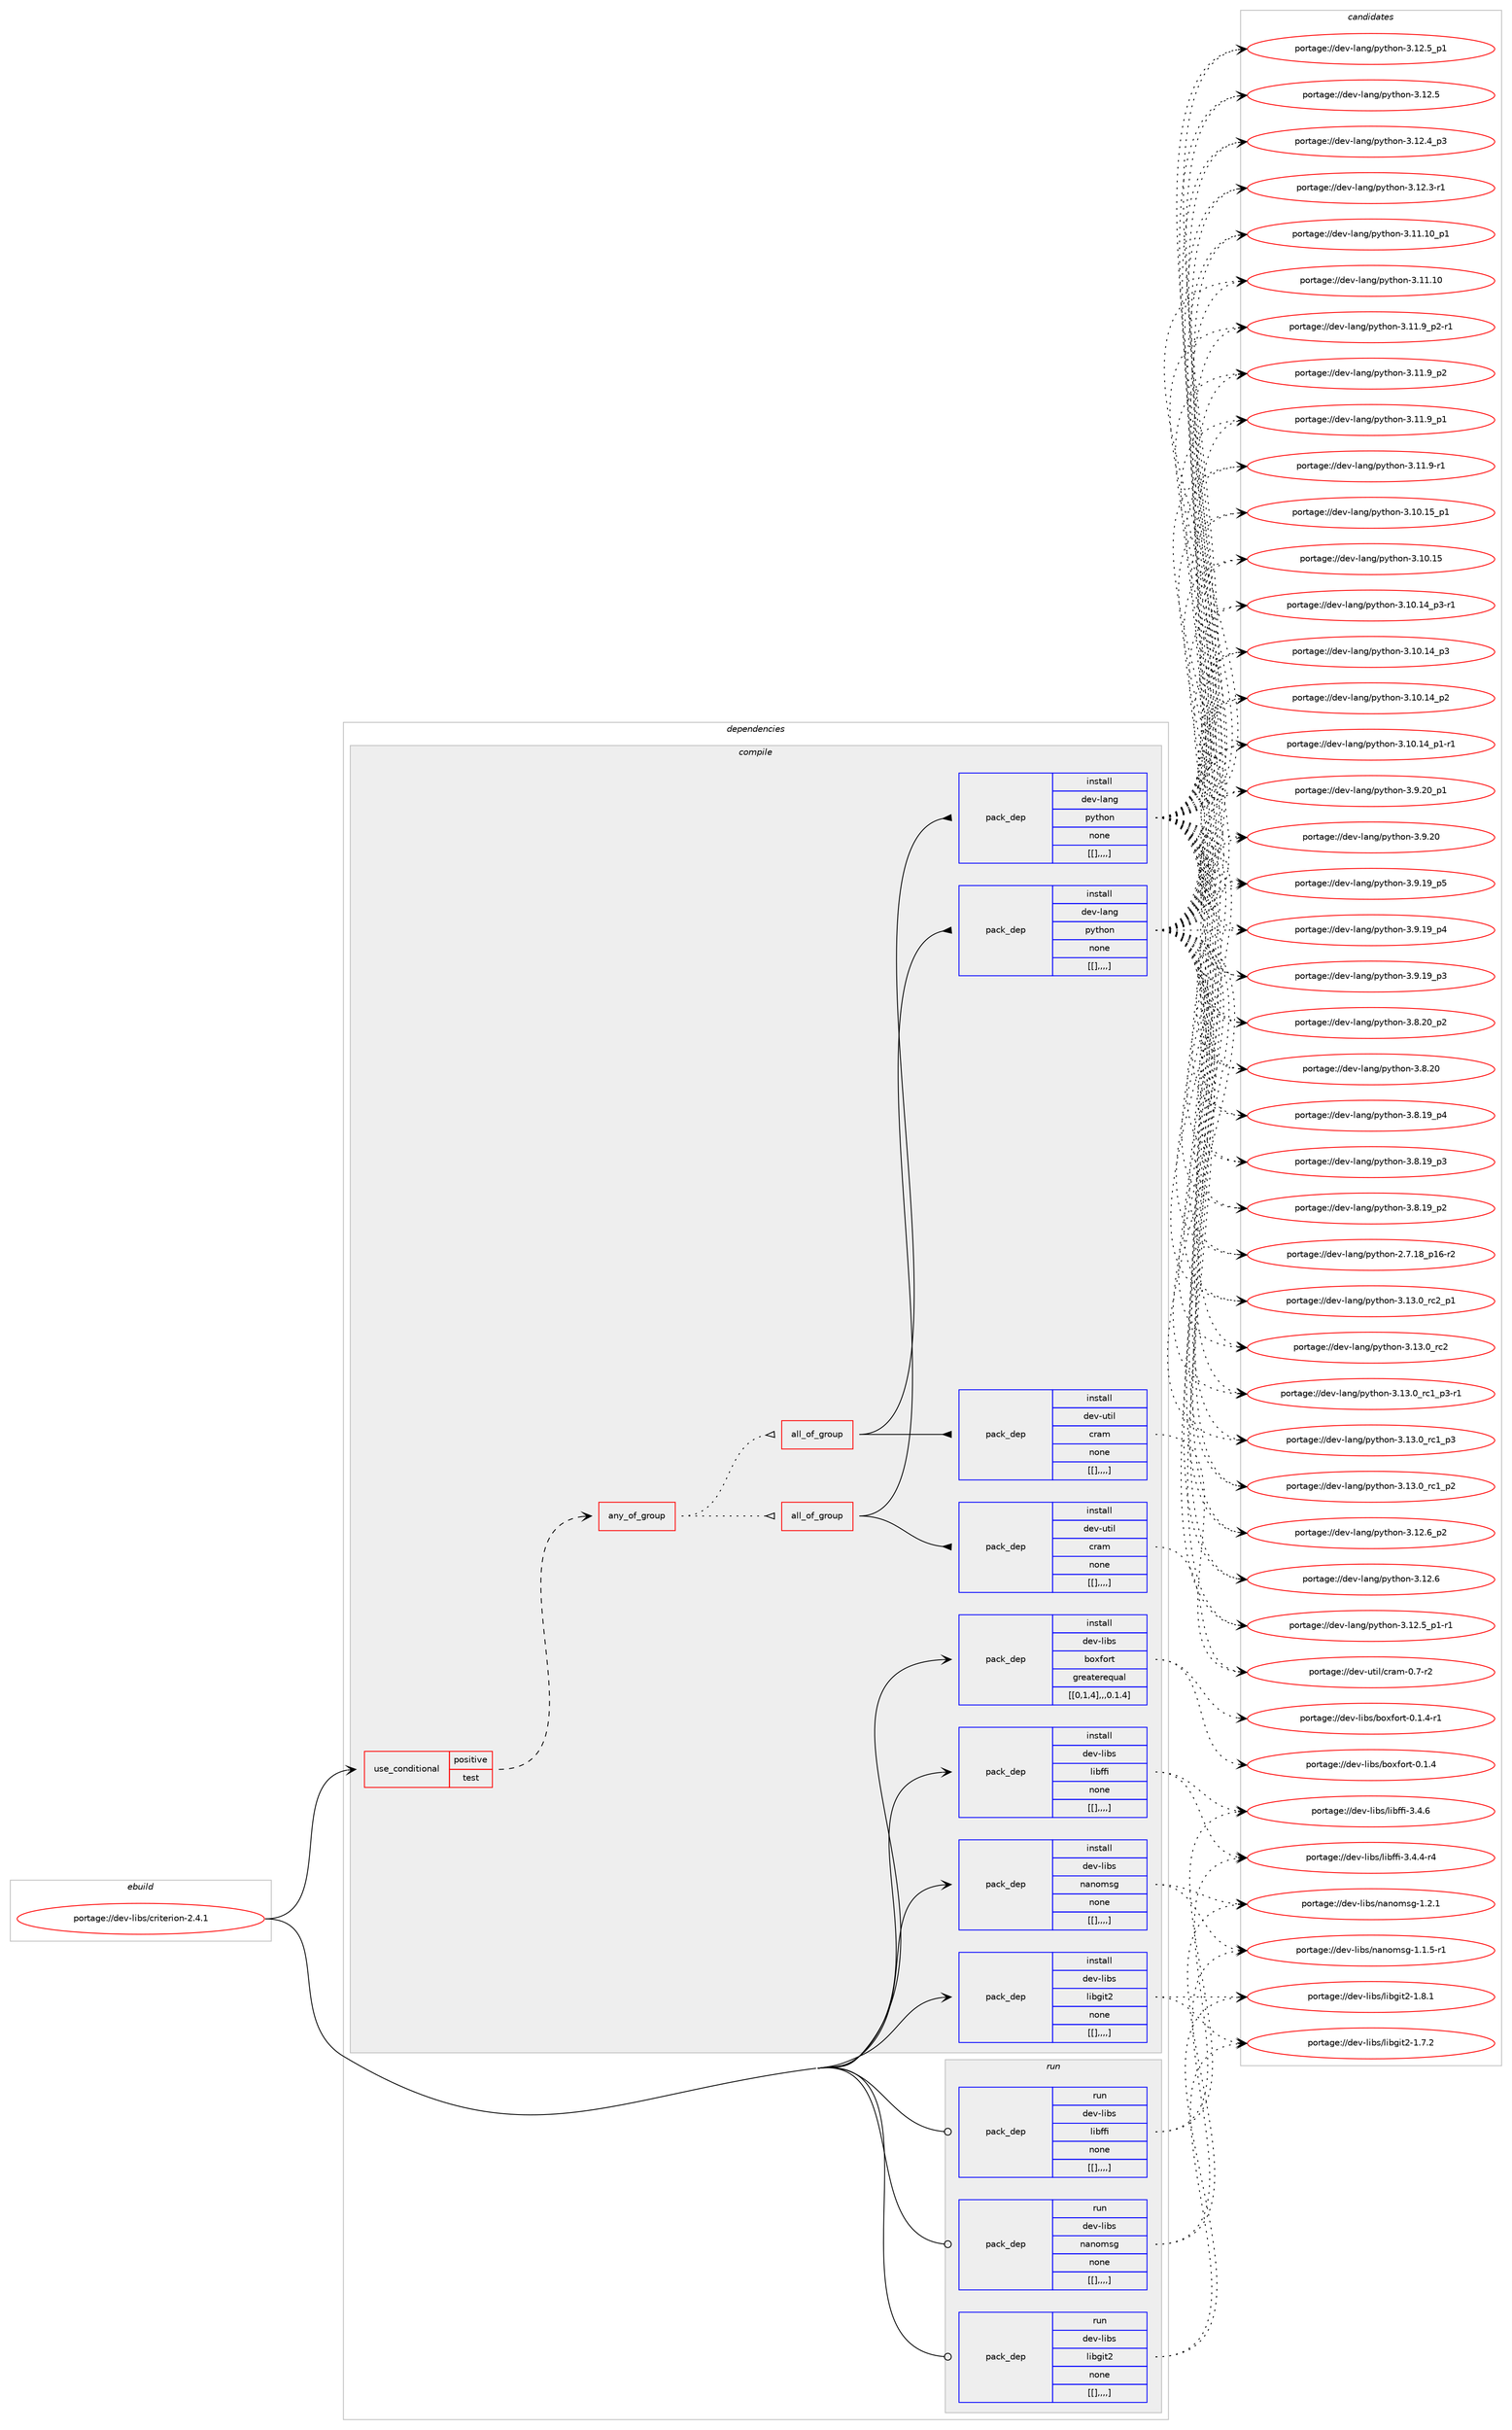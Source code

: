 digraph prolog {

# *************
# Graph options
# *************

newrank=true;
concentrate=true;
compound=true;
graph [rankdir=LR,fontname=Helvetica,fontsize=10,ranksep=1.5];#, ranksep=2.5, nodesep=0.2];
edge  [arrowhead=vee];
node  [fontname=Helvetica,fontsize=10];

# **********
# The ebuild
# **********

subgraph cluster_leftcol {
color=gray;
label=<<i>ebuild</i>>;
id [label="portage://dev-libs/criterion-2.4.1", color=red, width=4, href="../dev-libs/criterion-2.4.1.svg"];
}

# ****************
# The dependencies
# ****************

subgraph cluster_midcol {
color=gray;
label=<<i>dependencies</i>>;
subgraph cluster_compile {
fillcolor="#eeeeee";
style=filled;
label=<<i>compile</i>>;
subgraph cond26757 {
dependency108200 [label=<<TABLE BORDER="0" CELLBORDER="1" CELLSPACING="0" CELLPADDING="4"><TR><TD ROWSPAN="3" CELLPADDING="10">use_conditional</TD></TR><TR><TD>positive</TD></TR><TR><TD>test</TD></TR></TABLE>>, shape=none, color=red];
subgraph any980 {
dependency108201 [label=<<TABLE BORDER="0" CELLBORDER="1" CELLSPACING="0" CELLPADDING="4"><TR><TD CELLPADDING="10">any_of_group</TD></TR></TABLE>>, shape=none, color=red];subgraph all151 {
dependency108202 [label=<<TABLE BORDER="0" CELLBORDER="1" CELLSPACING="0" CELLPADDING="4"><TR><TD CELLPADDING="10">all_of_group</TD></TR></TABLE>>, shape=none, color=red];subgraph pack80315 {
dependency108203 [label=<<TABLE BORDER="0" CELLBORDER="1" CELLSPACING="0" CELLPADDING="4" WIDTH="220"><TR><TD ROWSPAN="6" CELLPADDING="30">pack_dep</TD></TR><TR><TD WIDTH="110">install</TD></TR><TR><TD>dev-lang</TD></TR><TR><TD>python</TD></TR><TR><TD>none</TD></TR><TR><TD>[[],,,,]</TD></TR></TABLE>>, shape=none, color=blue];
}
dependency108202:e -> dependency108203:w [weight=20,style="solid",arrowhead="inv"];
subgraph pack80316 {
dependency108204 [label=<<TABLE BORDER="0" CELLBORDER="1" CELLSPACING="0" CELLPADDING="4" WIDTH="220"><TR><TD ROWSPAN="6" CELLPADDING="30">pack_dep</TD></TR><TR><TD WIDTH="110">install</TD></TR><TR><TD>dev-util</TD></TR><TR><TD>cram</TD></TR><TR><TD>none</TD></TR><TR><TD>[[],,,,]</TD></TR></TABLE>>, shape=none, color=blue];
}
dependency108202:e -> dependency108204:w [weight=20,style="solid",arrowhead="inv"];
}
dependency108201:e -> dependency108202:w [weight=20,style="dotted",arrowhead="oinv"];
subgraph all152 {
dependency108205 [label=<<TABLE BORDER="0" CELLBORDER="1" CELLSPACING="0" CELLPADDING="4"><TR><TD CELLPADDING="10">all_of_group</TD></TR></TABLE>>, shape=none, color=red];subgraph pack80317 {
dependency108206 [label=<<TABLE BORDER="0" CELLBORDER="1" CELLSPACING="0" CELLPADDING="4" WIDTH="220"><TR><TD ROWSPAN="6" CELLPADDING="30">pack_dep</TD></TR><TR><TD WIDTH="110">install</TD></TR><TR><TD>dev-lang</TD></TR><TR><TD>python</TD></TR><TR><TD>none</TD></TR><TR><TD>[[],,,,]</TD></TR></TABLE>>, shape=none, color=blue];
}
dependency108205:e -> dependency108206:w [weight=20,style="solid",arrowhead="inv"];
subgraph pack80318 {
dependency108207 [label=<<TABLE BORDER="0" CELLBORDER="1" CELLSPACING="0" CELLPADDING="4" WIDTH="220"><TR><TD ROWSPAN="6" CELLPADDING="30">pack_dep</TD></TR><TR><TD WIDTH="110">install</TD></TR><TR><TD>dev-util</TD></TR><TR><TD>cram</TD></TR><TR><TD>none</TD></TR><TR><TD>[[],,,,]</TD></TR></TABLE>>, shape=none, color=blue];
}
dependency108205:e -> dependency108207:w [weight=20,style="solid",arrowhead="inv"];
}
dependency108201:e -> dependency108205:w [weight=20,style="dotted",arrowhead="oinv"];
}
dependency108200:e -> dependency108201:w [weight=20,style="dashed",arrowhead="vee"];
}
id:e -> dependency108200:w [weight=20,style="solid",arrowhead="vee"];
subgraph pack80319 {
dependency108208 [label=<<TABLE BORDER="0" CELLBORDER="1" CELLSPACING="0" CELLPADDING="4" WIDTH="220"><TR><TD ROWSPAN="6" CELLPADDING="30">pack_dep</TD></TR><TR><TD WIDTH="110">install</TD></TR><TR><TD>dev-libs</TD></TR><TR><TD>boxfort</TD></TR><TR><TD>greaterequal</TD></TR><TR><TD>[[0,1,4],,,0.1.4]</TD></TR></TABLE>>, shape=none, color=blue];
}
id:e -> dependency108208:w [weight=20,style="solid",arrowhead="vee"];
subgraph pack80320 {
dependency108209 [label=<<TABLE BORDER="0" CELLBORDER="1" CELLSPACING="0" CELLPADDING="4" WIDTH="220"><TR><TD ROWSPAN="6" CELLPADDING="30">pack_dep</TD></TR><TR><TD WIDTH="110">install</TD></TR><TR><TD>dev-libs</TD></TR><TR><TD>libffi</TD></TR><TR><TD>none</TD></TR><TR><TD>[[],,,,]</TD></TR></TABLE>>, shape=none, color=blue];
}
id:e -> dependency108209:w [weight=20,style="solid",arrowhead="vee"];
subgraph pack80321 {
dependency108210 [label=<<TABLE BORDER="0" CELLBORDER="1" CELLSPACING="0" CELLPADDING="4" WIDTH="220"><TR><TD ROWSPAN="6" CELLPADDING="30">pack_dep</TD></TR><TR><TD WIDTH="110">install</TD></TR><TR><TD>dev-libs</TD></TR><TR><TD>libgit2</TD></TR><TR><TD>none</TD></TR><TR><TD>[[],,,,]</TD></TR></TABLE>>, shape=none, color=blue];
}
id:e -> dependency108210:w [weight=20,style="solid",arrowhead="vee"];
subgraph pack80322 {
dependency108211 [label=<<TABLE BORDER="0" CELLBORDER="1" CELLSPACING="0" CELLPADDING="4" WIDTH="220"><TR><TD ROWSPAN="6" CELLPADDING="30">pack_dep</TD></TR><TR><TD WIDTH="110">install</TD></TR><TR><TD>dev-libs</TD></TR><TR><TD>nanomsg</TD></TR><TR><TD>none</TD></TR><TR><TD>[[],,,,]</TD></TR></TABLE>>, shape=none, color=blue];
}
id:e -> dependency108211:w [weight=20,style="solid",arrowhead="vee"];
}
subgraph cluster_compileandrun {
fillcolor="#eeeeee";
style=filled;
label=<<i>compile and run</i>>;
}
subgraph cluster_run {
fillcolor="#eeeeee";
style=filled;
label=<<i>run</i>>;
subgraph pack80323 {
dependency108212 [label=<<TABLE BORDER="0" CELLBORDER="1" CELLSPACING="0" CELLPADDING="4" WIDTH="220"><TR><TD ROWSPAN="6" CELLPADDING="30">pack_dep</TD></TR><TR><TD WIDTH="110">run</TD></TR><TR><TD>dev-libs</TD></TR><TR><TD>libffi</TD></TR><TR><TD>none</TD></TR><TR><TD>[[],,,,]</TD></TR></TABLE>>, shape=none, color=blue];
}
id:e -> dependency108212:w [weight=20,style="solid",arrowhead="odot"];
subgraph pack80324 {
dependency108213 [label=<<TABLE BORDER="0" CELLBORDER="1" CELLSPACING="0" CELLPADDING="4" WIDTH="220"><TR><TD ROWSPAN="6" CELLPADDING="30">pack_dep</TD></TR><TR><TD WIDTH="110">run</TD></TR><TR><TD>dev-libs</TD></TR><TR><TD>libgit2</TD></TR><TR><TD>none</TD></TR><TR><TD>[[],,,,]</TD></TR></TABLE>>, shape=none, color=blue];
}
id:e -> dependency108213:w [weight=20,style="solid",arrowhead="odot"];
subgraph pack80325 {
dependency108214 [label=<<TABLE BORDER="0" CELLBORDER="1" CELLSPACING="0" CELLPADDING="4" WIDTH="220"><TR><TD ROWSPAN="6" CELLPADDING="30">pack_dep</TD></TR><TR><TD WIDTH="110">run</TD></TR><TR><TD>dev-libs</TD></TR><TR><TD>nanomsg</TD></TR><TR><TD>none</TD></TR><TR><TD>[[],,,,]</TD></TR></TABLE>>, shape=none, color=blue];
}
id:e -> dependency108214:w [weight=20,style="solid",arrowhead="odot"];
}
}

# **************
# The candidates
# **************

subgraph cluster_choices {
rank=same;
color=gray;
label=<<i>candidates</i>>;

subgraph choice80315 {
color=black;
nodesep=1;
choice100101118451089711010347112121116104111110455146495146489511499509511249 [label="portage://dev-lang/python-3.13.0_rc2_p1", color=red, width=4,href="../dev-lang/python-3.13.0_rc2_p1.svg"];
choice10010111845108971101034711212111610411111045514649514648951149950 [label="portage://dev-lang/python-3.13.0_rc2", color=red, width=4,href="../dev-lang/python-3.13.0_rc2.svg"];
choice1001011184510897110103471121211161041111104551464951464895114994995112514511449 [label="portage://dev-lang/python-3.13.0_rc1_p3-r1", color=red, width=4,href="../dev-lang/python-3.13.0_rc1_p3-r1.svg"];
choice100101118451089711010347112121116104111110455146495146489511499499511251 [label="portage://dev-lang/python-3.13.0_rc1_p3", color=red, width=4,href="../dev-lang/python-3.13.0_rc1_p3.svg"];
choice100101118451089711010347112121116104111110455146495146489511499499511250 [label="portage://dev-lang/python-3.13.0_rc1_p2", color=red, width=4,href="../dev-lang/python-3.13.0_rc1_p2.svg"];
choice100101118451089711010347112121116104111110455146495046549511250 [label="portage://dev-lang/python-3.12.6_p2", color=red, width=4,href="../dev-lang/python-3.12.6_p2.svg"];
choice10010111845108971101034711212111610411111045514649504654 [label="portage://dev-lang/python-3.12.6", color=red, width=4,href="../dev-lang/python-3.12.6.svg"];
choice1001011184510897110103471121211161041111104551464950465395112494511449 [label="portage://dev-lang/python-3.12.5_p1-r1", color=red, width=4,href="../dev-lang/python-3.12.5_p1-r1.svg"];
choice100101118451089711010347112121116104111110455146495046539511249 [label="portage://dev-lang/python-3.12.5_p1", color=red, width=4,href="../dev-lang/python-3.12.5_p1.svg"];
choice10010111845108971101034711212111610411111045514649504653 [label="portage://dev-lang/python-3.12.5", color=red, width=4,href="../dev-lang/python-3.12.5.svg"];
choice100101118451089711010347112121116104111110455146495046529511251 [label="portage://dev-lang/python-3.12.4_p3", color=red, width=4,href="../dev-lang/python-3.12.4_p3.svg"];
choice100101118451089711010347112121116104111110455146495046514511449 [label="portage://dev-lang/python-3.12.3-r1", color=red, width=4,href="../dev-lang/python-3.12.3-r1.svg"];
choice10010111845108971101034711212111610411111045514649494649489511249 [label="portage://dev-lang/python-3.11.10_p1", color=red, width=4,href="../dev-lang/python-3.11.10_p1.svg"];
choice1001011184510897110103471121211161041111104551464949464948 [label="portage://dev-lang/python-3.11.10", color=red, width=4,href="../dev-lang/python-3.11.10.svg"];
choice1001011184510897110103471121211161041111104551464949465795112504511449 [label="portage://dev-lang/python-3.11.9_p2-r1", color=red, width=4,href="../dev-lang/python-3.11.9_p2-r1.svg"];
choice100101118451089711010347112121116104111110455146494946579511250 [label="portage://dev-lang/python-3.11.9_p2", color=red, width=4,href="../dev-lang/python-3.11.9_p2.svg"];
choice100101118451089711010347112121116104111110455146494946579511249 [label="portage://dev-lang/python-3.11.9_p1", color=red, width=4,href="../dev-lang/python-3.11.9_p1.svg"];
choice100101118451089711010347112121116104111110455146494946574511449 [label="portage://dev-lang/python-3.11.9-r1", color=red, width=4,href="../dev-lang/python-3.11.9-r1.svg"];
choice10010111845108971101034711212111610411111045514649484649539511249 [label="portage://dev-lang/python-3.10.15_p1", color=red, width=4,href="../dev-lang/python-3.10.15_p1.svg"];
choice1001011184510897110103471121211161041111104551464948464953 [label="portage://dev-lang/python-3.10.15", color=red, width=4,href="../dev-lang/python-3.10.15.svg"];
choice100101118451089711010347112121116104111110455146494846495295112514511449 [label="portage://dev-lang/python-3.10.14_p3-r1", color=red, width=4,href="../dev-lang/python-3.10.14_p3-r1.svg"];
choice10010111845108971101034711212111610411111045514649484649529511251 [label="portage://dev-lang/python-3.10.14_p3", color=red, width=4,href="../dev-lang/python-3.10.14_p3.svg"];
choice10010111845108971101034711212111610411111045514649484649529511250 [label="portage://dev-lang/python-3.10.14_p2", color=red, width=4,href="../dev-lang/python-3.10.14_p2.svg"];
choice100101118451089711010347112121116104111110455146494846495295112494511449 [label="portage://dev-lang/python-3.10.14_p1-r1", color=red, width=4,href="../dev-lang/python-3.10.14_p1-r1.svg"];
choice100101118451089711010347112121116104111110455146574650489511249 [label="portage://dev-lang/python-3.9.20_p1", color=red, width=4,href="../dev-lang/python-3.9.20_p1.svg"];
choice10010111845108971101034711212111610411111045514657465048 [label="portage://dev-lang/python-3.9.20", color=red, width=4,href="../dev-lang/python-3.9.20.svg"];
choice100101118451089711010347112121116104111110455146574649579511253 [label="portage://dev-lang/python-3.9.19_p5", color=red, width=4,href="../dev-lang/python-3.9.19_p5.svg"];
choice100101118451089711010347112121116104111110455146574649579511252 [label="portage://dev-lang/python-3.9.19_p4", color=red, width=4,href="../dev-lang/python-3.9.19_p4.svg"];
choice100101118451089711010347112121116104111110455146574649579511251 [label="portage://dev-lang/python-3.9.19_p3", color=red, width=4,href="../dev-lang/python-3.9.19_p3.svg"];
choice100101118451089711010347112121116104111110455146564650489511250 [label="portage://dev-lang/python-3.8.20_p2", color=red, width=4,href="../dev-lang/python-3.8.20_p2.svg"];
choice10010111845108971101034711212111610411111045514656465048 [label="portage://dev-lang/python-3.8.20", color=red, width=4,href="../dev-lang/python-3.8.20.svg"];
choice100101118451089711010347112121116104111110455146564649579511252 [label="portage://dev-lang/python-3.8.19_p4", color=red, width=4,href="../dev-lang/python-3.8.19_p4.svg"];
choice100101118451089711010347112121116104111110455146564649579511251 [label="portage://dev-lang/python-3.8.19_p3", color=red, width=4,href="../dev-lang/python-3.8.19_p3.svg"];
choice100101118451089711010347112121116104111110455146564649579511250 [label="portage://dev-lang/python-3.8.19_p2", color=red, width=4,href="../dev-lang/python-3.8.19_p2.svg"];
choice100101118451089711010347112121116104111110455046554649569511249544511450 [label="portage://dev-lang/python-2.7.18_p16-r2", color=red, width=4,href="../dev-lang/python-2.7.18_p16-r2.svg"];
dependency108203:e -> choice100101118451089711010347112121116104111110455146495146489511499509511249:w [style=dotted,weight="100"];
dependency108203:e -> choice10010111845108971101034711212111610411111045514649514648951149950:w [style=dotted,weight="100"];
dependency108203:e -> choice1001011184510897110103471121211161041111104551464951464895114994995112514511449:w [style=dotted,weight="100"];
dependency108203:e -> choice100101118451089711010347112121116104111110455146495146489511499499511251:w [style=dotted,weight="100"];
dependency108203:e -> choice100101118451089711010347112121116104111110455146495146489511499499511250:w [style=dotted,weight="100"];
dependency108203:e -> choice100101118451089711010347112121116104111110455146495046549511250:w [style=dotted,weight="100"];
dependency108203:e -> choice10010111845108971101034711212111610411111045514649504654:w [style=dotted,weight="100"];
dependency108203:e -> choice1001011184510897110103471121211161041111104551464950465395112494511449:w [style=dotted,weight="100"];
dependency108203:e -> choice100101118451089711010347112121116104111110455146495046539511249:w [style=dotted,weight="100"];
dependency108203:e -> choice10010111845108971101034711212111610411111045514649504653:w [style=dotted,weight="100"];
dependency108203:e -> choice100101118451089711010347112121116104111110455146495046529511251:w [style=dotted,weight="100"];
dependency108203:e -> choice100101118451089711010347112121116104111110455146495046514511449:w [style=dotted,weight="100"];
dependency108203:e -> choice10010111845108971101034711212111610411111045514649494649489511249:w [style=dotted,weight="100"];
dependency108203:e -> choice1001011184510897110103471121211161041111104551464949464948:w [style=dotted,weight="100"];
dependency108203:e -> choice1001011184510897110103471121211161041111104551464949465795112504511449:w [style=dotted,weight="100"];
dependency108203:e -> choice100101118451089711010347112121116104111110455146494946579511250:w [style=dotted,weight="100"];
dependency108203:e -> choice100101118451089711010347112121116104111110455146494946579511249:w [style=dotted,weight="100"];
dependency108203:e -> choice100101118451089711010347112121116104111110455146494946574511449:w [style=dotted,weight="100"];
dependency108203:e -> choice10010111845108971101034711212111610411111045514649484649539511249:w [style=dotted,weight="100"];
dependency108203:e -> choice1001011184510897110103471121211161041111104551464948464953:w [style=dotted,weight="100"];
dependency108203:e -> choice100101118451089711010347112121116104111110455146494846495295112514511449:w [style=dotted,weight="100"];
dependency108203:e -> choice10010111845108971101034711212111610411111045514649484649529511251:w [style=dotted,weight="100"];
dependency108203:e -> choice10010111845108971101034711212111610411111045514649484649529511250:w [style=dotted,weight="100"];
dependency108203:e -> choice100101118451089711010347112121116104111110455146494846495295112494511449:w [style=dotted,weight="100"];
dependency108203:e -> choice100101118451089711010347112121116104111110455146574650489511249:w [style=dotted,weight="100"];
dependency108203:e -> choice10010111845108971101034711212111610411111045514657465048:w [style=dotted,weight="100"];
dependency108203:e -> choice100101118451089711010347112121116104111110455146574649579511253:w [style=dotted,weight="100"];
dependency108203:e -> choice100101118451089711010347112121116104111110455146574649579511252:w [style=dotted,weight="100"];
dependency108203:e -> choice100101118451089711010347112121116104111110455146574649579511251:w [style=dotted,weight="100"];
dependency108203:e -> choice100101118451089711010347112121116104111110455146564650489511250:w [style=dotted,weight="100"];
dependency108203:e -> choice10010111845108971101034711212111610411111045514656465048:w [style=dotted,weight="100"];
dependency108203:e -> choice100101118451089711010347112121116104111110455146564649579511252:w [style=dotted,weight="100"];
dependency108203:e -> choice100101118451089711010347112121116104111110455146564649579511251:w [style=dotted,weight="100"];
dependency108203:e -> choice100101118451089711010347112121116104111110455146564649579511250:w [style=dotted,weight="100"];
dependency108203:e -> choice100101118451089711010347112121116104111110455046554649569511249544511450:w [style=dotted,weight="100"];
}
subgraph choice80316 {
color=black;
nodesep=1;
choice10010111845117116105108479911497109454846554511450 [label="portage://dev-util/cram-0.7-r2", color=red, width=4,href="../dev-util/cram-0.7-r2.svg"];
dependency108204:e -> choice10010111845117116105108479911497109454846554511450:w [style=dotted,weight="100"];
}
subgraph choice80317 {
color=black;
nodesep=1;
choice100101118451089711010347112121116104111110455146495146489511499509511249 [label="portage://dev-lang/python-3.13.0_rc2_p1", color=red, width=4,href="../dev-lang/python-3.13.0_rc2_p1.svg"];
choice10010111845108971101034711212111610411111045514649514648951149950 [label="portage://dev-lang/python-3.13.0_rc2", color=red, width=4,href="../dev-lang/python-3.13.0_rc2.svg"];
choice1001011184510897110103471121211161041111104551464951464895114994995112514511449 [label="portage://dev-lang/python-3.13.0_rc1_p3-r1", color=red, width=4,href="../dev-lang/python-3.13.0_rc1_p3-r1.svg"];
choice100101118451089711010347112121116104111110455146495146489511499499511251 [label="portage://dev-lang/python-3.13.0_rc1_p3", color=red, width=4,href="../dev-lang/python-3.13.0_rc1_p3.svg"];
choice100101118451089711010347112121116104111110455146495146489511499499511250 [label="portage://dev-lang/python-3.13.0_rc1_p2", color=red, width=4,href="../dev-lang/python-3.13.0_rc1_p2.svg"];
choice100101118451089711010347112121116104111110455146495046549511250 [label="portage://dev-lang/python-3.12.6_p2", color=red, width=4,href="../dev-lang/python-3.12.6_p2.svg"];
choice10010111845108971101034711212111610411111045514649504654 [label="portage://dev-lang/python-3.12.6", color=red, width=4,href="../dev-lang/python-3.12.6.svg"];
choice1001011184510897110103471121211161041111104551464950465395112494511449 [label="portage://dev-lang/python-3.12.5_p1-r1", color=red, width=4,href="../dev-lang/python-3.12.5_p1-r1.svg"];
choice100101118451089711010347112121116104111110455146495046539511249 [label="portage://dev-lang/python-3.12.5_p1", color=red, width=4,href="../dev-lang/python-3.12.5_p1.svg"];
choice10010111845108971101034711212111610411111045514649504653 [label="portage://dev-lang/python-3.12.5", color=red, width=4,href="../dev-lang/python-3.12.5.svg"];
choice100101118451089711010347112121116104111110455146495046529511251 [label="portage://dev-lang/python-3.12.4_p3", color=red, width=4,href="../dev-lang/python-3.12.4_p3.svg"];
choice100101118451089711010347112121116104111110455146495046514511449 [label="portage://dev-lang/python-3.12.3-r1", color=red, width=4,href="../dev-lang/python-3.12.3-r1.svg"];
choice10010111845108971101034711212111610411111045514649494649489511249 [label="portage://dev-lang/python-3.11.10_p1", color=red, width=4,href="../dev-lang/python-3.11.10_p1.svg"];
choice1001011184510897110103471121211161041111104551464949464948 [label="portage://dev-lang/python-3.11.10", color=red, width=4,href="../dev-lang/python-3.11.10.svg"];
choice1001011184510897110103471121211161041111104551464949465795112504511449 [label="portage://dev-lang/python-3.11.9_p2-r1", color=red, width=4,href="../dev-lang/python-3.11.9_p2-r1.svg"];
choice100101118451089711010347112121116104111110455146494946579511250 [label="portage://dev-lang/python-3.11.9_p2", color=red, width=4,href="../dev-lang/python-3.11.9_p2.svg"];
choice100101118451089711010347112121116104111110455146494946579511249 [label="portage://dev-lang/python-3.11.9_p1", color=red, width=4,href="../dev-lang/python-3.11.9_p1.svg"];
choice100101118451089711010347112121116104111110455146494946574511449 [label="portage://dev-lang/python-3.11.9-r1", color=red, width=4,href="../dev-lang/python-3.11.9-r1.svg"];
choice10010111845108971101034711212111610411111045514649484649539511249 [label="portage://dev-lang/python-3.10.15_p1", color=red, width=4,href="../dev-lang/python-3.10.15_p1.svg"];
choice1001011184510897110103471121211161041111104551464948464953 [label="portage://dev-lang/python-3.10.15", color=red, width=4,href="../dev-lang/python-3.10.15.svg"];
choice100101118451089711010347112121116104111110455146494846495295112514511449 [label="portage://dev-lang/python-3.10.14_p3-r1", color=red, width=4,href="../dev-lang/python-3.10.14_p3-r1.svg"];
choice10010111845108971101034711212111610411111045514649484649529511251 [label="portage://dev-lang/python-3.10.14_p3", color=red, width=4,href="../dev-lang/python-3.10.14_p3.svg"];
choice10010111845108971101034711212111610411111045514649484649529511250 [label="portage://dev-lang/python-3.10.14_p2", color=red, width=4,href="../dev-lang/python-3.10.14_p2.svg"];
choice100101118451089711010347112121116104111110455146494846495295112494511449 [label="portage://dev-lang/python-3.10.14_p1-r1", color=red, width=4,href="../dev-lang/python-3.10.14_p1-r1.svg"];
choice100101118451089711010347112121116104111110455146574650489511249 [label="portage://dev-lang/python-3.9.20_p1", color=red, width=4,href="../dev-lang/python-3.9.20_p1.svg"];
choice10010111845108971101034711212111610411111045514657465048 [label="portage://dev-lang/python-3.9.20", color=red, width=4,href="../dev-lang/python-3.9.20.svg"];
choice100101118451089711010347112121116104111110455146574649579511253 [label="portage://dev-lang/python-3.9.19_p5", color=red, width=4,href="../dev-lang/python-3.9.19_p5.svg"];
choice100101118451089711010347112121116104111110455146574649579511252 [label="portage://dev-lang/python-3.9.19_p4", color=red, width=4,href="../dev-lang/python-3.9.19_p4.svg"];
choice100101118451089711010347112121116104111110455146574649579511251 [label="portage://dev-lang/python-3.9.19_p3", color=red, width=4,href="../dev-lang/python-3.9.19_p3.svg"];
choice100101118451089711010347112121116104111110455146564650489511250 [label="portage://dev-lang/python-3.8.20_p2", color=red, width=4,href="../dev-lang/python-3.8.20_p2.svg"];
choice10010111845108971101034711212111610411111045514656465048 [label="portage://dev-lang/python-3.8.20", color=red, width=4,href="../dev-lang/python-3.8.20.svg"];
choice100101118451089711010347112121116104111110455146564649579511252 [label="portage://dev-lang/python-3.8.19_p4", color=red, width=4,href="../dev-lang/python-3.8.19_p4.svg"];
choice100101118451089711010347112121116104111110455146564649579511251 [label="portage://dev-lang/python-3.8.19_p3", color=red, width=4,href="../dev-lang/python-3.8.19_p3.svg"];
choice100101118451089711010347112121116104111110455146564649579511250 [label="portage://dev-lang/python-3.8.19_p2", color=red, width=4,href="../dev-lang/python-3.8.19_p2.svg"];
choice100101118451089711010347112121116104111110455046554649569511249544511450 [label="portage://dev-lang/python-2.7.18_p16-r2", color=red, width=4,href="../dev-lang/python-2.7.18_p16-r2.svg"];
dependency108206:e -> choice100101118451089711010347112121116104111110455146495146489511499509511249:w [style=dotted,weight="100"];
dependency108206:e -> choice10010111845108971101034711212111610411111045514649514648951149950:w [style=dotted,weight="100"];
dependency108206:e -> choice1001011184510897110103471121211161041111104551464951464895114994995112514511449:w [style=dotted,weight="100"];
dependency108206:e -> choice100101118451089711010347112121116104111110455146495146489511499499511251:w [style=dotted,weight="100"];
dependency108206:e -> choice100101118451089711010347112121116104111110455146495146489511499499511250:w [style=dotted,weight="100"];
dependency108206:e -> choice100101118451089711010347112121116104111110455146495046549511250:w [style=dotted,weight="100"];
dependency108206:e -> choice10010111845108971101034711212111610411111045514649504654:w [style=dotted,weight="100"];
dependency108206:e -> choice1001011184510897110103471121211161041111104551464950465395112494511449:w [style=dotted,weight="100"];
dependency108206:e -> choice100101118451089711010347112121116104111110455146495046539511249:w [style=dotted,weight="100"];
dependency108206:e -> choice10010111845108971101034711212111610411111045514649504653:w [style=dotted,weight="100"];
dependency108206:e -> choice100101118451089711010347112121116104111110455146495046529511251:w [style=dotted,weight="100"];
dependency108206:e -> choice100101118451089711010347112121116104111110455146495046514511449:w [style=dotted,weight="100"];
dependency108206:e -> choice10010111845108971101034711212111610411111045514649494649489511249:w [style=dotted,weight="100"];
dependency108206:e -> choice1001011184510897110103471121211161041111104551464949464948:w [style=dotted,weight="100"];
dependency108206:e -> choice1001011184510897110103471121211161041111104551464949465795112504511449:w [style=dotted,weight="100"];
dependency108206:e -> choice100101118451089711010347112121116104111110455146494946579511250:w [style=dotted,weight="100"];
dependency108206:e -> choice100101118451089711010347112121116104111110455146494946579511249:w [style=dotted,weight="100"];
dependency108206:e -> choice100101118451089711010347112121116104111110455146494946574511449:w [style=dotted,weight="100"];
dependency108206:e -> choice10010111845108971101034711212111610411111045514649484649539511249:w [style=dotted,weight="100"];
dependency108206:e -> choice1001011184510897110103471121211161041111104551464948464953:w [style=dotted,weight="100"];
dependency108206:e -> choice100101118451089711010347112121116104111110455146494846495295112514511449:w [style=dotted,weight="100"];
dependency108206:e -> choice10010111845108971101034711212111610411111045514649484649529511251:w [style=dotted,weight="100"];
dependency108206:e -> choice10010111845108971101034711212111610411111045514649484649529511250:w [style=dotted,weight="100"];
dependency108206:e -> choice100101118451089711010347112121116104111110455146494846495295112494511449:w [style=dotted,weight="100"];
dependency108206:e -> choice100101118451089711010347112121116104111110455146574650489511249:w [style=dotted,weight="100"];
dependency108206:e -> choice10010111845108971101034711212111610411111045514657465048:w [style=dotted,weight="100"];
dependency108206:e -> choice100101118451089711010347112121116104111110455146574649579511253:w [style=dotted,weight="100"];
dependency108206:e -> choice100101118451089711010347112121116104111110455146574649579511252:w [style=dotted,weight="100"];
dependency108206:e -> choice100101118451089711010347112121116104111110455146574649579511251:w [style=dotted,weight="100"];
dependency108206:e -> choice100101118451089711010347112121116104111110455146564650489511250:w [style=dotted,weight="100"];
dependency108206:e -> choice10010111845108971101034711212111610411111045514656465048:w [style=dotted,weight="100"];
dependency108206:e -> choice100101118451089711010347112121116104111110455146564649579511252:w [style=dotted,weight="100"];
dependency108206:e -> choice100101118451089711010347112121116104111110455146564649579511251:w [style=dotted,weight="100"];
dependency108206:e -> choice100101118451089711010347112121116104111110455146564649579511250:w [style=dotted,weight="100"];
dependency108206:e -> choice100101118451089711010347112121116104111110455046554649569511249544511450:w [style=dotted,weight="100"];
}
subgraph choice80318 {
color=black;
nodesep=1;
choice10010111845117116105108479911497109454846554511450 [label="portage://dev-util/cram-0.7-r2", color=red, width=4,href="../dev-util/cram-0.7-r2.svg"];
dependency108207:e -> choice10010111845117116105108479911497109454846554511450:w [style=dotted,weight="100"];
}
subgraph choice80319 {
color=black;
nodesep=1;
choice100101118451081059811547981111201021111141164548464946524511449 [label="portage://dev-libs/boxfort-0.1.4-r1", color=red, width=4,href="../dev-libs/boxfort-0.1.4-r1.svg"];
choice10010111845108105981154798111120102111114116454846494652 [label="portage://dev-libs/boxfort-0.1.4", color=red, width=4,href="../dev-libs/boxfort-0.1.4.svg"];
dependency108208:e -> choice100101118451081059811547981111201021111141164548464946524511449:w [style=dotted,weight="100"];
dependency108208:e -> choice10010111845108105981154798111120102111114116454846494652:w [style=dotted,weight="100"];
}
subgraph choice80320 {
color=black;
nodesep=1;
choice10010111845108105981154710810598102102105455146524654 [label="portage://dev-libs/libffi-3.4.6", color=red, width=4,href="../dev-libs/libffi-3.4.6.svg"];
choice100101118451081059811547108105981021021054551465246524511452 [label="portage://dev-libs/libffi-3.4.4-r4", color=red, width=4,href="../dev-libs/libffi-3.4.4-r4.svg"];
dependency108209:e -> choice10010111845108105981154710810598102102105455146524654:w [style=dotted,weight="100"];
dependency108209:e -> choice100101118451081059811547108105981021021054551465246524511452:w [style=dotted,weight="100"];
}
subgraph choice80321 {
color=black;
nodesep=1;
choice1001011184510810598115471081059810310511650454946564649 [label="portage://dev-libs/libgit2-1.8.1", color=red, width=4,href="../dev-libs/libgit2-1.8.1.svg"];
choice1001011184510810598115471081059810310511650454946554650 [label="portage://dev-libs/libgit2-1.7.2", color=red, width=4,href="../dev-libs/libgit2-1.7.2.svg"];
dependency108210:e -> choice1001011184510810598115471081059810310511650454946564649:w [style=dotted,weight="100"];
dependency108210:e -> choice1001011184510810598115471081059810310511650454946554650:w [style=dotted,weight="100"];
}
subgraph choice80322 {
color=black;
nodesep=1;
choice10010111845108105981154711097110111109115103454946504649 [label="portage://dev-libs/nanomsg-1.2.1", color=red, width=4,href="../dev-libs/nanomsg-1.2.1.svg"];
choice100101118451081059811547110971101111091151034549464946534511449 [label="portage://dev-libs/nanomsg-1.1.5-r1", color=red, width=4,href="../dev-libs/nanomsg-1.1.5-r1.svg"];
dependency108211:e -> choice10010111845108105981154711097110111109115103454946504649:w [style=dotted,weight="100"];
dependency108211:e -> choice100101118451081059811547110971101111091151034549464946534511449:w [style=dotted,weight="100"];
}
subgraph choice80323 {
color=black;
nodesep=1;
choice10010111845108105981154710810598102102105455146524654 [label="portage://dev-libs/libffi-3.4.6", color=red, width=4,href="../dev-libs/libffi-3.4.6.svg"];
choice100101118451081059811547108105981021021054551465246524511452 [label="portage://dev-libs/libffi-3.4.4-r4", color=red, width=4,href="../dev-libs/libffi-3.4.4-r4.svg"];
dependency108212:e -> choice10010111845108105981154710810598102102105455146524654:w [style=dotted,weight="100"];
dependency108212:e -> choice100101118451081059811547108105981021021054551465246524511452:w [style=dotted,weight="100"];
}
subgraph choice80324 {
color=black;
nodesep=1;
choice1001011184510810598115471081059810310511650454946564649 [label="portage://dev-libs/libgit2-1.8.1", color=red, width=4,href="../dev-libs/libgit2-1.8.1.svg"];
choice1001011184510810598115471081059810310511650454946554650 [label="portage://dev-libs/libgit2-1.7.2", color=red, width=4,href="../dev-libs/libgit2-1.7.2.svg"];
dependency108213:e -> choice1001011184510810598115471081059810310511650454946564649:w [style=dotted,weight="100"];
dependency108213:e -> choice1001011184510810598115471081059810310511650454946554650:w [style=dotted,weight="100"];
}
subgraph choice80325 {
color=black;
nodesep=1;
choice10010111845108105981154711097110111109115103454946504649 [label="portage://dev-libs/nanomsg-1.2.1", color=red, width=4,href="../dev-libs/nanomsg-1.2.1.svg"];
choice100101118451081059811547110971101111091151034549464946534511449 [label="portage://dev-libs/nanomsg-1.1.5-r1", color=red, width=4,href="../dev-libs/nanomsg-1.1.5-r1.svg"];
dependency108214:e -> choice10010111845108105981154711097110111109115103454946504649:w [style=dotted,weight="100"];
dependency108214:e -> choice100101118451081059811547110971101111091151034549464946534511449:w [style=dotted,weight="100"];
}
}

}
